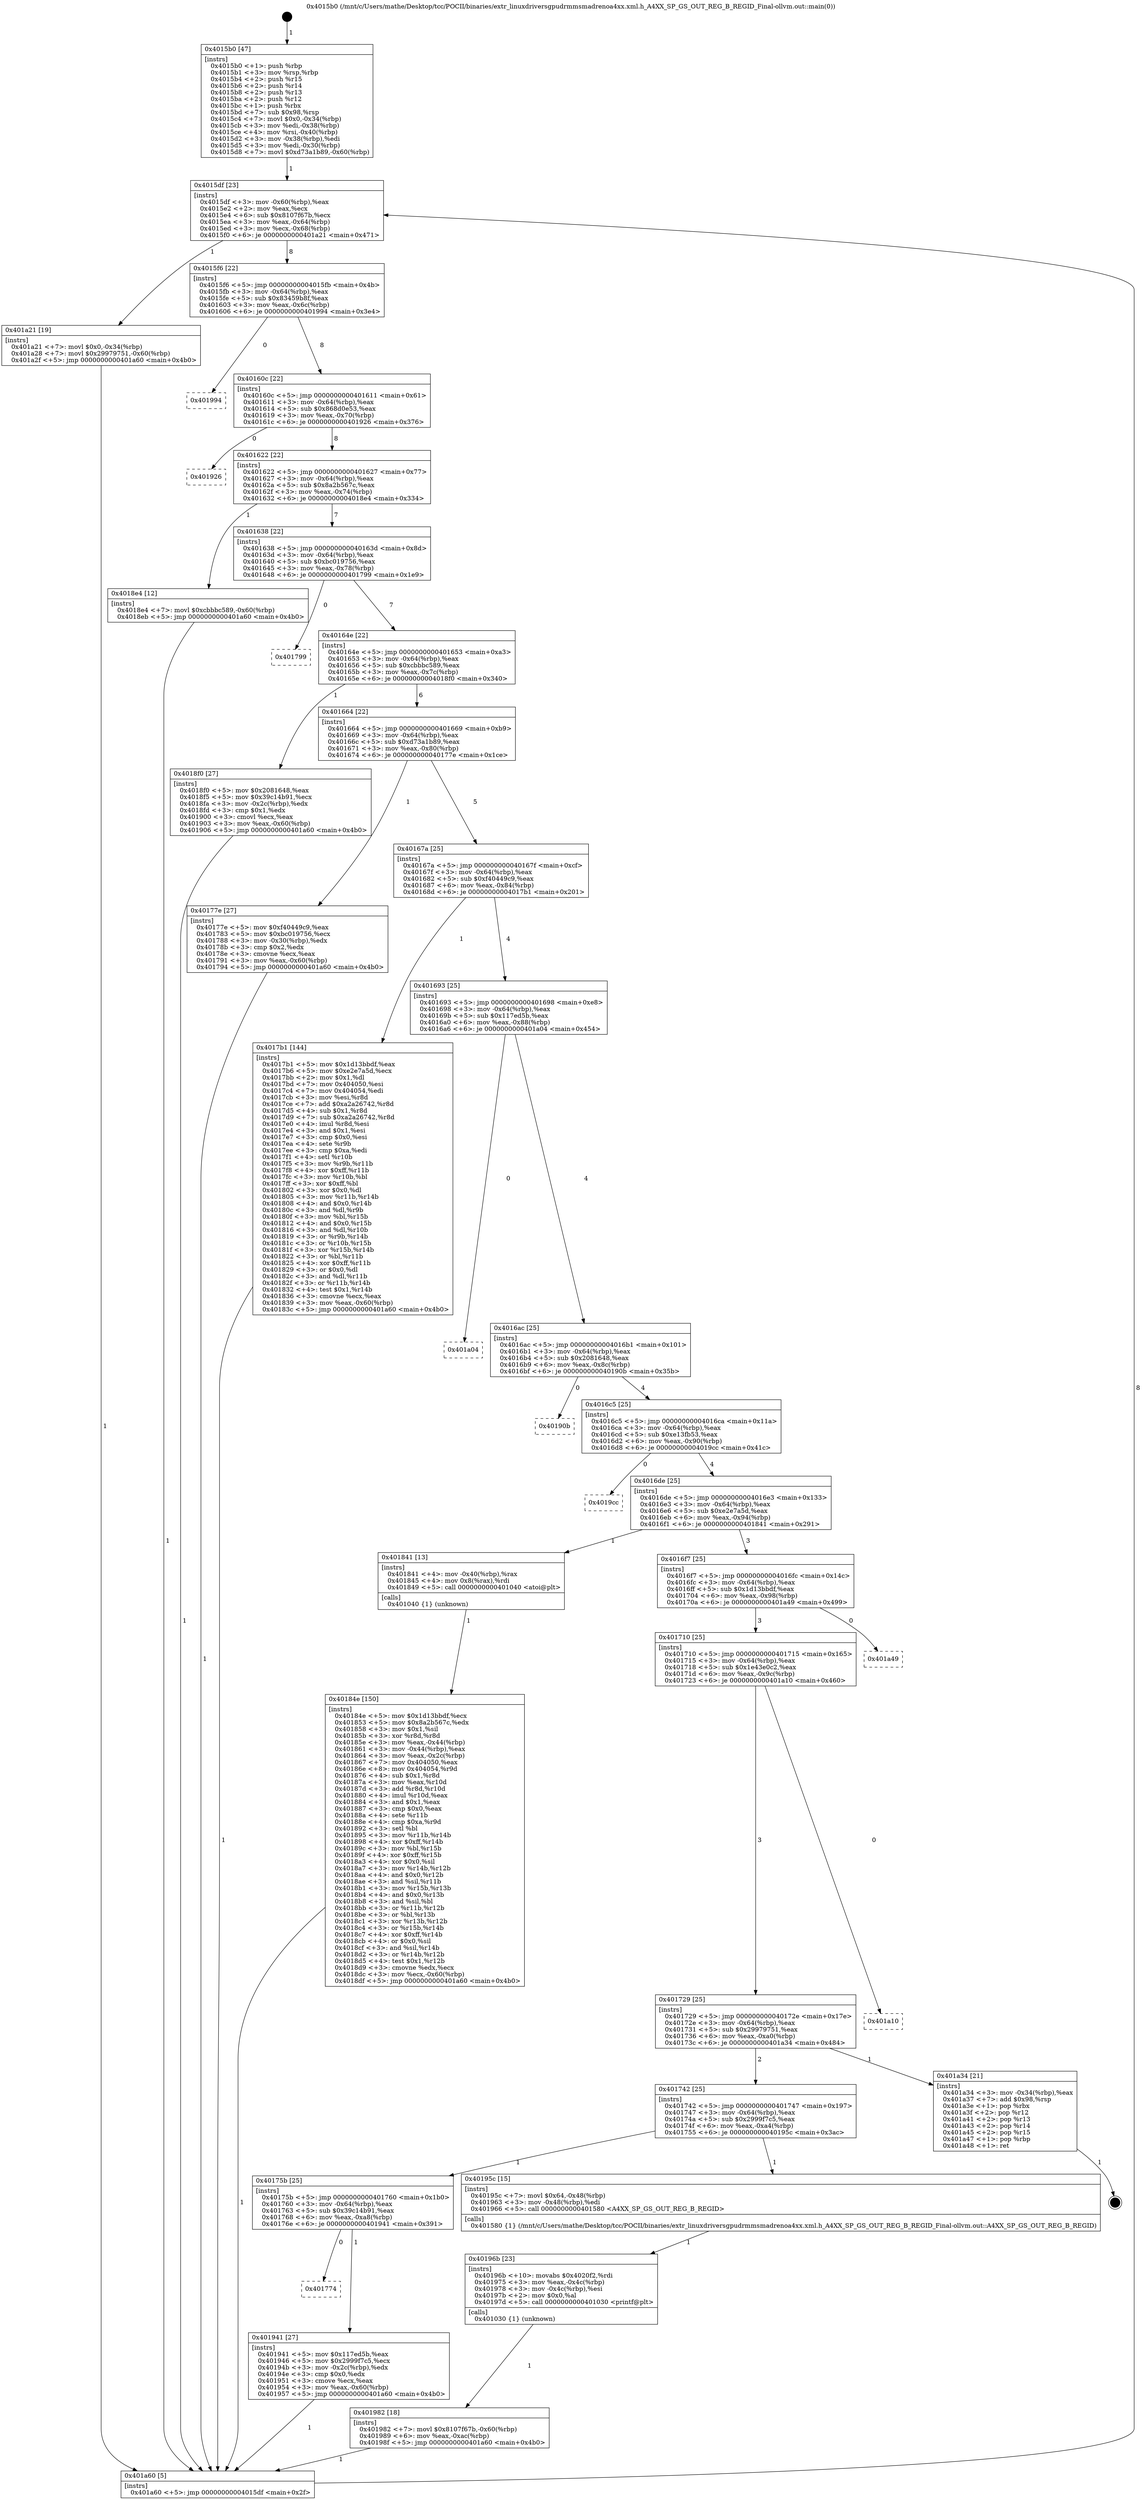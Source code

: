 digraph "0x4015b0" {
  label = "0x4015b0 (/mnt/c/Users/mathe/Desktop/tcc/POCII/binaries/extr_linuxdriversgpudrmmsmadrenoa4xx.xml.h_A4XX_SP_GS_OUT_REG_B_REGID_Final-ollvm.out::main(0))"
  labelloc = "t"
  node[shape=record]

  Entry [label="",width=0.3,height=0.3,shape=circle,fillcolor=black,style=filled]
  "0x4015df" [label="{
     0x4015df [23]\l
     | [instrs]\l
     &nbsp;&nbsp;0x4015df \<+3\>: mov -0x60(%rbp),%eax\l
     &nbsp;&nbsp;0x4015e2 \<+2\>: mov %eax,%ecx\l
     &nbsp;&nbsp;0x4015e4 \<+6\>: sub $0x8107f67b,%ecx\l
     &nbsp;&nbsp;0x4015ea \<+3\>: mov %eax,-0x64(%rbp)\l
     &nbsp;&nbsp;0x4015ed \<+3\>: mov %ecx,-0x68(%rbp)\l
     &nbsp;&nbsp;0x4015f0 \<+6\>: je 0000000000401a21 \<main+0x471\>\l
  }"]
  "0x401a21" [label="{
     0x401a21 [19]\l
     | [instrs]\l
     &nbsp;&nbsp;0x401a21 \<+7\>: movl $0x0,-0x34(%rbp)\l
     &nbsp;&nbsp;0x401a28 \<+7\>: movl $0x29979751,-0x60(%rbp)\l
     &nbsp;&nbsp;0x401a2f \<+5\>: jmp 0000000000401a60 \<main+0x4b0\>\l
  }"]
  "0x4015f6" [label="{
     0x4015f6 [22]\l
     | [instrs]\l
     &nbsp;&nbsp;0x4015f6 \<+5\>: jmp 00000000004015fb \<main+0x4b\>\l
     &nbsp;&nbsp;0x4015fb \<+3\>: mov -0x64(%rbp),%eax\l
     &nbsp;&nbsp;0x4015fe \<+5\>: sub $0x83459b8f,%eax\l
     &nbsp;&nbsp;0x401603 \<+3\>: mov %eax,-0x6c(%rbp)\l
     &nbsp;&nbsp;0x401606 \<+6\>: je 0000000000401994 \<main+0x3e4\>\l
  }"]
  Exit [label="",width=0.3,height=0.3,shape=circle,fillcolor=black,style=filled,peripheries=2]
  "0x401994" [label="{
     0x401994\l
  }", style=dashed]
  "0x40160c" [label="{
     0x40160c [22]\l
     | [instrs]\l
     &nbsp;&nbsp;0x40160c \<+5\>: jmp 0000000000401611 \<main+0x61\>\l
     &nbsp;&nbsp;0x401611 \<+3\>: mov -0x64(%rbp),%eax\l
     &nbsp;&nbsp;0x401614 \<+5\>: sub $0x868d0e53,%eax\l
     &nbsp;&nbsp;0x401619 \<+3\>: mov %eax,-0x70(%rbp)\l
     &nbsp;&nbsp;0x40161c \<+6\>: je 0000000000401926 \<main+0x376\>\l
  }"]
  "0x401982" [label="{
     0x401982 [18]\l
     | [instrs]\l
     &nbsp;&nbsp;0x401982 \<+7\>: movl $0x8107f67b,-0x60(%rbp)\l
     &nbsp;&nbsp;0x401989 \<+6\>: mov %eax,-0xac(%rbp)\l
     &nbsp;&nbsp;0x40198f \<+5\>: jmp 0000000000401a60 \<main+0x4b0\>\l
  }"]
  "0x401926" [label="{
     0x401926\l
  }", style=dashed]
  "0x401622" [label="{
     0x401622 [22]\l
     | [instrs]\l
     &nbsp;&nbsp;0x401622 \<+5\>: jmp 0000000000401627 \<main+0x77\>\l
     &nbsp;&nbsp;0x401627 \<+3\>: mov -0x64(%rbp),%eax\l
     &nbsp;&nbsp;0x40162a \<+5\>: sub $0x8a2b567c,%eax\l
     &nbsp;&nbsp;0x40162f \<+3\>: mov %eax,-0x74(%rbp)\l
     &nbsp;&nbsp;0x401632 \<+6\>: je 00000000004018e4 \<main+0x334\>\l
  }"]
  "0x40196b" [label="{
     0x40196b [23]\l
     | [instrs]\l
     &nbsp;&nbsp;0x40196b \<+10\>: movabs $0x4020f2,%rdi\l
     &nbsp;&nbsp;0x401975 \<+3\>: mov %eax,-0x4c(%rbp)\l
     &nbsp;&nbsp;0x401978 \<+3\>: mov -0x4c(%rbp),%esi\l
     &nbsp;&nbsp;0x40197b \<+2\>: mov $0x0,%al\l
     &nbsp;&nbsp;0x40197d \<+5\>: call 0000000000401030 \<printf@plt\>\l
     | [calls]\l
     &nbsp;&nbsp;0x401030 \{1\} (unknown)\l
  }"]
  "0x4018e4" [label="{
     0x4018e4 [12]\l
     | [instrs]\l
     &nbsp;&nbsp;0x4018e4 \<+7\>: movl $0xcbbbc589,-0x60(%rbp)\l
     &nbsp;&nbsp;0x4018eb \<+5\>: jmp 0000000000401a60 \<main+0x4b0\>\l
  }"]
  "0x401638" [label="{
     0x401638 [22]\l
     | [instrs]\l
     &nbsp;&nbsp;0x401638 \<+5\>: jmp 000000000040163d \<main+0x8d\>\l
     &nbsp;&nbsp;0x40163d \<+3\>: mov -0x64(%rbp),%eax\l
     &nbsp;&nbsp;0x401640 \<+5\>: sub $0xbc019756,%eax\l
     &nbsp;&nbsp;0x401645 \<+3\>: mov %eax,-0x78(%rbp)\l
     &nbsp;&nbsp;0x401648 \<+6\>: je 0000000000401799 \<main+0x1e9\>\l
  }"]
  "0x401774" [label="{
     0x401774\l
  }", style=dashed]
  "0x401799" [label="{
     0x401799\l
  }", style=dashed]
  "0x40164e" [label="{
     0x40164e [22]\l
     | [instrs]\l
     &nbsp;&nbsp;0x40164e \<+5\>: jmp 0000000000401653 \<main+0xa3\>\l
     &nbsp;&nbsp;0x401653 \<+3\>: mov -0x64(%rbp),%eax\l
     &nbsp;&nbsp;0x401656 \<+5\>: sub $0xcbbbc589,%eax\l
     &nbsp;&nbsp;0x40165b \<+3\>: mov %eax,-0x7c(%rbp)\l
     &nbsp;&nbsp;0x40165e \<+6\>: je 00000000004018f0 \<main+0x340\>\l
  }"]
  "0x401941" [label="{
     0x401941 [27]\l
     | [instrs]\l
     &nbsp;&nbsp;0x401941 \<+5\>: mov $0x117ed5b,%eax\l
     &nbsp;&nbsp;0x401946 \<+5\>: mov $0x2999f7c5,%ecx\l
     &nbsp;&nbsp;0x40194b \<+3\>: mov -0x2c(%rbp),%edx\l
     &nbsp;&nbsp;0x40194e \<+3\>: cmp $0x0,%edx\l
     &nbsp;&nbsp;0x401951 \<+3\>: cmove %ecx,%eax\l
     &nbsp;&nbsp;0x401954 \<+3\>: mov %eax,-0x60(%rbp)\l
     &nbsp;&nbsp;0x401957 \<+5\>: jmp 0000000000401a60 \<main+0x4b0\>\l
  }"]
  "0x4018f0" [label="{
     0x4018f0 [27]\l
     | [instrs]\l
     &nbsp;&nbsp;0x4018f0 \<+5\>: mov $0x2081648,%eax\l
     &nbsp;&nbsp;0x4018f5 \<+5\>: mov $0x39c14b91,%ecx\l
     &nbsp;&nbsp;0x4018fa \<+3\>: mov -0x2c(%rbp),%edx\l
     &nbsp;&nbsp;0x4018fd \<+3\>: cmp $0x1,%edx\l
     &nbsp;&nbsp;0x401900 \<+3\>: cmovl %ecx,%eax\l
     &nbsp;&nbsp;0x401903 \<+3\>: mov %eax,-0x60(%rbp)\l
     &nbsp;&nbsp;0x401906 \<+5\>: jmp 0000000000401a60 \<main+0x4b0\>\l
  }"]
  "0x401664" [label="{
     0x401664 [22]\l
     | [instrs]\l
     &nbsp;&nbsp;0x401664 \<+5\>: jmp 0000000000401669 \<main+0xb9\>\l
     &nbsp;&nbsp;0x401669 \<+3\>: mov -0x64(%rbp),%eax\l
     &nbsp;&nbsp;0x40166c \<+5\>: sub $0xd73a1b89,%eax\l
     &nbsp;&nbsp;0x401671 \<+3\>: mov %eax,-0x80(%rbp)\l
     &nbsp;&nbsp;0x401674 \<+6\>: je 000000000040177e \<main+0x1ce\>\l
  }"]
  "0x40175b" [label="{
     0x40175b [25]\l
     | [instrs]\l
     &nbsp;&nbsp;0x40175b \<+5\>: jmp 0000000000401760 \<main+0x1b0\>\l
     &nbsp;&nbsp;0x401760 \<+3\>: mov -0x64(%rbp),%eax\l
     &nbsp;&nbsp;0x401763 \<+5\>: sub $0x39c14b91,%eax\l
     &nbsp;&nbsp;0x401768 \<+6\>: mov %eax,-0xa8(%rbp)\l
     &nbsp;&nbsp;0x40176e \<+6\>: je 0000000000401941 \<main+0x391\>\l
  }"]
  "0x40177e" [label="{
     0x40177e [27]\l
     | [instrs]\l
     &nbsp;&nbsp;0x40177e \<+5\>: mov $0xf40449c9,%eax\l
     &nbsp;&nbsp;0x401783 \<+5\>: mov $0xbc019756,%ecx\l
     &nbsp;&nbsp;0x401788 \<+3\>: mov -0x30(%rbp),%edx\l
     &nbsp;&nbsp;0x40178b \<+3\>: cmp $0x2,%edx\l
     &nbsp;&nbsp;0x40178e \<+3\>: cmovne %ecx,%eax\l
     &nbsp;&nbsp;0x401791 \<+3\>: mov %eax,-0x60(%rbp)\l
     &nbsp;&nbsp;0x401794 \<+5\>: jmp 0000000000401a60 \<main+0x4b0\>\l
  }"]
  "0x40167a" [label="{
     0x40167a [25]\l
     | [instrs]\l
     &nbsp;&nbsp;0x40167a \<+5\>: jmp 000000000040167f \<main+0xcf\>\l
     &nbsp;&nbsp;0x40167f \<+3\>: mov -0x64(%rbp),%eax\l
     &nbsp;&nbsp;0x401682 \<+5\>: sub $0xf40449c9,%eax\l
     &nbsp;&nbsp;0x401687 \<+6\>: mov %eax,-0x84(%rbp)\l
     &nbsp;&nbsp;0x40168d \<+6\>: je 00000000004017b1 \<main+0x201\>\l
  }"]
  "0x401a60" [label="{
     0x401a60 [5]\l
     | [instrs]\l
     &nbsp;&nbsp;0x401a60 \<+5\>: jmp 00000000004015df \<main+0x2f\>\l
  }"]
  "0x4015b0" [label="{
     0x4015b0 [47]\l
     | [instrs]\l
     &nbsp;&nbsp;0x4015b0 \<+1\>: push %rbp\l
     &nbsp;&nbsp;0x4015b1 \<+3\>: mov %rsp,%rbp\l
     &nbsp;&nbsp;0x4015b4 \<+2\>: push %r15\l
     &nbsp;&nbsp;0x4015b6 \<+2\>: push %r14\l
     &nbsp;&nbsp;0x4015b8 \<+2\>: push %r13\l
     &nbsp;&nbsp;0x4015ba \<+2\>: push %r12\l
     &nbsp;&nbsp;0x4015bc \<+1\>: push %rbx\l
     &nbsp;&nbsp;0x4015bd \<+7\>: sub $0x98,%rsp\l
     &nbsp;&nbsp;0x4015c4 \<+7\>: movl $0x0,-0x34(%rbp)\l
     &nbsp;&nbsp;0x4015cb \<+3\>: mov %edi,-0x38(%rbp)\l
     &nbsp;&nbsp;0x4015ce \<+4\>: mov %rsi,-0x40(%rbp)\l
     &nbsp;&nbsp;0x4015d2 \<+3\>: mov -0x38(%rbp),%edi\l
     &nbsp;&nbsp;0x4015d5 \<+3\>: mov %edi,-0x30(%rbp)\l
     &nbsp;&nbsp;0x4015d8 \<+7\>: movl $0xd73a1b89,-0x60(%rbp)\l
  }"]
  "0x40195c" [label="{
     0x40195c [15]\l
     | [instrs]\l
     &nbsp;&nbsp;0x40195c \<+7\>: movl $0x64,-0x48(%rbp)\l
     &nbsp;&nbsp;0x401963 \<+3\>: mov -0x48(%rbp),%edi\l
     &nbsp;&nbsp;0x401966 \<+5\>: call 0000000000401580 \<A4XX_SP_GS_OUT_REG_B_REGID\>\l
     | [calls]\l
     &nbsp;&nbsp;0x401580 \{1\} (/mnt/c/Users/mathe/Desktop/tcc/POCII/binaries/extr_linuxdriversgpudrmmsmadrenoa4xx.xml.h_A4XX_SP_GS_OUT_REG_B_REGID_Final-ollvm.out::A4XX_SP_GS_OUT_REG_B_REGID)\l
  }"]
  "0x4017b1" [label="{
     0x4017b1 [144]\l
     | [instrs]\l
     &nbsp;&nbsp;0x4017b1 \<+5\>: mov $0x1d13bbdf,%eax\l
     &nbsp;&nbsp;0x4017b6 \<+5\>: mov $0xe2e7a5d,%ecx\l
     &nbsp;&nbsp;0x4017bb \<+2\>: mov $0x1,%dl\l
     &nbsp;&nbsp;0x4017bd \<+7\>: mov 0x404050,%esi\l
     &nbsp;&nbsp;0x4017c4 \<+7\>: mov 0x404054,%edi\l
     &nbsp;&nbsp;0x4017cb \<+3\>: mov %esi,%r8d\l
     &nbsp;&nbsp;0x4017ce \<+7\>: add $0xa2a26742,%r8d\l
     &nbsp;&nbsp;0x4017d5 \<+4\>: sub $0x1,%r8d\l
     &nbsp;&nbsp;0x4017d9 \<+7\>: sub $0xa2a26742,%r8d\l
     &nbsp;&nbsp;0x4017e0 \<+4\>: imul %r8d,%esi\l
     &nbsp;&nbsp;0x4017e4 \<+3\>: and $0x1,%esi\l
     &nbsp;&nbsp;0x4017e7 \<+3\>: cmp $0x0,%esi\l
     &nbsp;&nbsp;0x4017ea \<+4\>: sete %r9b\l
     &nbsp;&nbsp;0x4017ee \<+3\>: cmp $0xa,%edi\l
     &nbsp;&nbsp;0x4017f1 \<+4\>: setl %r10b\l
     &nbsp;&nbsp;0x4017f5 \<+3\>: mov %r9b,%r11b\l
     &nbsp;&nbsp;0x4017f8 \<+4\>: xor $0xff,%r11b\l
     &nbsp;&nbsp;0x4017fc \<+3\>: mov %r10b,%bl\l
     &nbsp;&nbsp;0x4017ff \<+3\>: xor $0xff,%bl\l
     &nbsp;&nbsp;0x401802 \<+3\>: xor $0x0,%dl\l
     &nbsp;&nbsp;0x401805 \<+3\>: mov %r11b,%r14b\l
     &nbsp;&nbsp;0x401808 \<+4\>: and $0x0,%r14b\l
     &nbsp;&nbsp;0x40180c \<+3\>: and %dl,%r9b\l
     &nbsp;&nbsp;0x40180f \<+3\>: mov %bl,%r15b\l
     &nbsp;&nbsp;0x401812 \<+4\>: and $0x0,%r15b\l
     &nbsp;&nbsp;0x401816 \<+3\>: and %dl,%r10b\l
     &nbsp;&nbsp;0x401819 \<+3\>: or %r9b,%r14b\l
     &nbsp;&nbsp;0x40181c \<+3\>: or %r10b,%r15b\l
     &nbsp;&nbsp;0x40181f \<+3\>: xor %r15b,%r14b\l
     &nbsp;&nbsp;0x401822 \<+3\>: or %bl,%r11b\l
     &nbsp;&nbsp;0x401825 \<+4\>: xor $0xff,%r11b\l
     &nbsp;&nbsp;0x401829 \<+3\>: or $0x0,%dl\l
     &nbsp;&nbsp;0x40182c \<+3\>: and %dl,%r11b\l
     &nbsp;&nbsp;0x40182f \<+3\>: or %r11b,%r14b\l
     &nbsp;&nbsp;0x401832 \<+4\>: test $0x1,%r14b\l
     &nbsp;&nbsp;0x401836 \<+3\>: cmovne %ecx,%eax\l
     &nbsp;&nbsp;0x401839 \<+3\>: mov %eax,-0x60(%rbp)\l
     &nbsp;&nbsp;0x40183c \<+5\>: jmp 0000000000401a60 \<main+0x4b0\>\l
  }"]
  "0x401693" [label="{
     0x401693 [25]\l
     | [instrs]\l
     &nbsp;&nbsp;0x401693 \<+5\>: jmp 0000000000401698 \<main+0xe8\>\l
     &nbsp;&nbsp;0x401698 \<+3\>: mov -0x64(%rbp),%eax\l
     &nbsp;&nbsp;0x40169b \<+5\>: sub $0x117ed5b,%eax\l
     &nbsp;&nbsp;0x4016a0 \<+6\>: mov %eax,-0x88(%rbp)\l
     &nbsp;&nbsp;0x4016a6 \<+6\>: je 0000000000401a04 \<main+0x454\>\l
  }"]
  "0x401742" [label="{
     0x401742 [25]\l
     | [instrs]\l
     &nbsp;&nbsp;0x401742 \<+5\>: jmp 0000000000401747 \<main+0x197\>\l
     &nbsp;&nbsp;0x401747 \<+3\>: mov -0x64(%rbp),%eax\l
     &nbsp;&nbsp;0x40174a \<+5\>: sub $0x2999f7c5,%eax\l
     &nbsp;&nbsp;0x40174f \<+6\>: mov %eax,-0xa4(%rbp)\l
     &nbsp;&nbsp;0x401755 \<+6\>: je 000000000040195c \<main+0x3ac\>\l
  }"]
  "0x401a04" [label="{
     0x401a04\l
  }", style=dashed]
  "0x4016ac" [label="{
     0x4016ac [25]\l
     | [instrs]\l
     &nbsp;&nbsp;0x4016ac \<+5\>: jmp 00000000004016b1 \<main+0x101\>\l
     &nbsp;&nbsp;0x4016b1 \<+3\>: mov -0x64(%rbp),%eax\l
     &nbsp;&nbsp;0x4016b4 \<+5\>: sub $0x2081648,%eax\l
     &nbsp;&nbsp;0x4016b9 \<+6\>: mov %eax,-0x8c(%rbp)\l
     &nbsp;&nbsp;0x4016bf \<+6\>: je 000000000040190b \<main+0x35b\>\l
  }"]
  "0x401a34" [label="{
     0x401a34 [21]\l
     | [instrs]\l
     &nbsp;&nbsp;0x401a34 \<+3\>: mov -0x34(%rbp),%eax\l
     &nbsp;&nbsp;0x401a37 \<+7\>: add $0x98,%rsp\l
     &nbsp;&nbsp;0x401a3e \<+1\>: pop %rbx\l
     &nbsp;&nbsp;0x401a3f \<+2\>: pop %r12\l
     &nbsp;&nbsp;0x401a41 \<+2\>: pop %r13\l
     &nbsp;&nbsp;0x401a43 \<+2\>: pop %r14\l
     &nbsp;&nbsp;0x401a45 \<+2\>: pop %r15\l
     &nbsp;&nbsp;0x401a47 \<+1\>: pop %rbp\l
     &nbsp;&nbsp;0x401a48 \<+1\>: ret\l
  }"]
  "0x40190b" [label="{
     0x40190b\l
  }", style=dashed]
  "0x4016c5" [label="{
     0x4016c5 [25]\l
     | [instrs]\l
     &nbsp;&nbsp;0x4016c5 \<+5\>: jmp 00000000004016ca \<main+0x11a\>\l
     &nbsp;&nbsp;0x4016ca \<+3\>: mov -0x64(%rbp),%eax\l
     &nbsp;&nbsp;0x4016cd \<+5\>: sub $0xe13fb53,%eax\l
     &nbsp;&nbsp;0x4016d2 \<+6\>: mov %eax,-0x90(%rbp)\l
     &nbsp;&nbsp;0x4016d8 \<+6\>: je 00000000004019cc \<main+0x41c\>\l
  }"]
  "0x401729" [label="{
     0x401729 [25]\l
     | [instrs]\l
     &nbsp;&nbsp;0x401729 \<+5\>: jmp 000000000040172e \<main+0x17e\>\l
     &nbsp;&nbsp;0x40172e \<+3\>: mov -0x64(%rbp),%eax\l
     &nbsp;&nbsp;0x401731 \<+5\>: sub $0x29979751,%eax\l
     &nbsp;&nbsp;0x401736 \<+6\>: mov %eax,-0xa0(%rbp)\l
     &nbsp;&nbsp;0x40173c \<+6\>: je 0000000000401a34 \<main+0x484\>\l
  }"]
  "0x4019cc" [label="{
     0x4019cc\l
  }", style=dashed]
  "0x4016de" [label="{
     0x4016de [25]\l
     | [instrs]\l
     &nbsp;&nbsp;0x4016de \<+5\>: jmp 00000000004016e3 \<main+0x133\>\l
     &nbsp;&nbsp;0x4016e3 \<+3\>: mov -0x64(%rbp),%eax\l
     &nbsp;&nbsp;0x4016e6 \<+5\>: sub $0xe2e7a5d,%eax\l
     &nbsp;&nbsp;0x4016eb \<+6\>: mov %eax,-0x94(%rbp)\l
     &nbsp;&nbsp;0x4016f1 \<+6\>: je 0000000000401841 \<main+0x291\>\l
  }"]
  "0x401a10" [label="{
     0x401a10\l
  }", style=dashed]
  "0x401841" [label="{
     0x401841 [13]\l
     | [instrs]\l
     &nbsp;&nbsp;0x401841 \<+4\>: mov -0x40(%rbp),%rax\l
     &nbsp;&nbsp;0x401845 \<+4\>: mov 0x8(%rax),%rdi\l
     &nbsp;&nbsp;0x401849 \<+5\>: call 0000000000401040 \<atoi@plt\>\l
     | [calls]\l
     &nbsp;&nbsp;0x401040 \{1\} (unknown)\l
  }"]
  "0x4016f7" [label="{
     0x4016f7 [25]\l
     | [instrs]\l
     &nbsp;&nbsp;0x4016f7 \<+5\>: jmp 00000000004016fc \<main+0x14c\>\l
     &nbsp;&nbsp;0x4016fc \<+3\>: mov -0x64(%rbp),%eax\l
     &nbsp;&nbsp;0x4016ff \<+5\>: sub $0x1d13bbdf,%eax\l
     &nbsp;&nbsp;0x401704 \<+6\>: mov %eax,-0x98(%rbp)\l
     &nbsp;&nbsp;0x40170a \<+6\>: je 0000000000401a49 \<main+0x499\>\l
  }"]
  "0x40184e" [label="{
     0x40184e [150]\l
     | [instrs]\l
     &nbsp;&nbsp;0x40184e \<+5\>: mov $0x1d13bbdf,%ecx\l
     &nbsp;&nbsp;0x401853 \<+5\>: mov $0x8a2b567c,%edx\l
     &nbsp;&nbsp;0x401858 \<+3\>: mov $0x1,%sil\l
     &nbsp;&nbsp;0x40185b \<+3\>: xor %r8d,%r8d\l
     &nbsp;&nbsp;0x40185e \<+3\>: mov %eax,-0x44(%rbp)\l
     &nbsp;&nbsp;0x401861 \<+3\>: mov -0x44(%rbp),%eax\l
     &nbsp;&nbsp;0x401864 \<+3\>: mov %eax,-0x2c(%rbp)\l
     &nbsp;&nbsp;0x401867 \<+7\>: mov 0x404050,%eax\l
     &nbsp;&nbsp;0x40186e \<+8\>: mov 0x404054,%r9d\l
     &nbsp;&nbsp;0x401876 \<+4\>: sub $0x1,%r8d\l
     &nbsp;&nbsp;0x40187a \<+3\>: mov %eax,%r10d\l
     &nbsp;&nbsp;0x40187d \<+3\>: add %r8d,%r10d\l
     &nbsp;&nbsp;0x401880 \<+4\>: imul %r10d,%eax\l
     &nbsp;&nbsp;0x401884 \<+3\>: and $0x1,%eax\l
     &nbsp;&nbsp;0x401887 \<+3\>: cmp $0x0,%eax\l
     &nbsp;&nbsp;0x40188a \<+4\>: sete %r11b\l
     &nbsp;&nbsp;0x40188e \<+4\>: cmp $0xa,%r9d\l
     &nbsp;&nbsp;0x401892 \<+3\>: setl %bl\l
     &nbsp;&nbsp;0x401895 \<+3\>: mov %r11b,%r14b\l
     &nbsp;&nbsp;0x401898 \<+4\>: xor $0xff,%r14b\l
     &nbsp;&nbsp;0x40189c \<+3\>: mov %bl,%r15b\l
     &nbsp;&nbsp;0x40189f \<+4\>: xor $0xff,%r15b\l
     &nbsp;&nbsp;0x4018a3 \<+4\>: xor $0x0,%sil\l
     &nbsp;&nbsp;0x4018a7 \<+3\>: mov %r14b,%r12b\l
     &nbsp;&nbsp;0x4018aa \<+4\>: and $0x0,%r12b\l
     &nbsp;&nbsp;0x4018ae \<+3\>: and %sil,%r11b\l
     &nbsp;&nbsp;0x4018b1 \<+3\>: mov %r15b,%r13b\l
     &nbsp;&nbsp;0x4018b4 \<+4\>: and $0x0,%r13b\l
     &nbsp;&nbsp;0x4018b8 \<+3\>: and %sil,%bl\l
     &nbsp;&nbsp;0x4018bb \<+3\>: or %r11b,%r12b\l
     &nbsp;&nbsp;0x4018be \<+3\>: or %bl,%r13b\l
     &nbsp;&nbsp;0x4018c1 \<+3\>: xor %r13b,%r12b\l
     &nbsp;&nbsp;0x4018c4 \<+3\>: or %r15b,%r14b\l
     &nbsp;&nbsp;0x4018c7 \<+4\>: xor $0xff,%r14b\l
     &nbsp;&nbsp;0x4018cb \<+4\>: or $0x0,%sil\l
     &nbsp;&nbsp;0x4018cf \<+3\>: and %sil,%r14b\l
     &nbsp;&nbsp;0x4018d2 \<+3\>: or %r14b,%r12b\l
     &nbsp;&nbsp;0x4018d5 \<+4\>: test $0x1,%r12b\l
     &nbsp;&nbsp;0x4018d9 \<+3\>: cmovne %edx,%ecx\l
     &nbsp;&nbsp;0x4018dc \<+3\>: mov %ecx,-0x60(%rbp)\l
     &nbsp;&nbsp;0x4018df \<+5\>: jmp 0000000000401a60 \<main+0x4b0\>\l
  }"]
  "0x401710" [label="{
     0x401710 [25]\l
     | [instrs]\l
     &nbsp;&nbsp;0x401710 \<+5\>: jmp 0000000000401715 \<main+0x165\>\l
     &nbsp;&nbsp;0x401715 \<+3\>: mov -0x64(%rbp),%eax\l
     &nbsp;&nbsp;0x401718 \<+5\>: sub $0x1e43e0c2,%eax\l
     &nbsp;&nbsp;0x40171d \<+6\>: mov %eax,-0x9c(%rbp)\l
     &nbsp;&nbsp;0x401723 \<+6\>: je 0000000000401a10 \<main+0x460\>\l
  }"]
  "0x401a49" [label="{
     0x401a49\l
  }", style=dashed]
  Entry -> "0x4015b0" [label=" 1"]
  "0x4015df" -> "0x401a21" [label=" 1"]
  "0x4015df" -> "0x4015f6" [label=" 8"]
  "0x401a34" -> Exit [label=" 1"]
  "0x4015f6" -> "0x401994" [label=" 0"]
  "0x4015f6" -> "0x40160c" [label=" 8"]
  "0x401a21" -> "0x401a60" [label=" 1"]
  "0x40160c" -> "0x401926" [label=" 0"]
  "0x40160c" -> "0x401622" [label=" 8"]
  "0x401982" -> "0x401a60" [label=" 1"]
  "0x401622" -> "0x4018e4" [label=" 1"]
  "0x401622" -> "0x401638" [label=" 7"]
  "0x40196b" -> "0x401982" [label=" 1"]
  "0x401638" -> "0x401799" [label=" 0"]
  "0x401638" -> "0x40164e" [label=" 7"]
  "0x40195c" -> "0x40196b" [label=" 1"]
  "0x40164e" -> "0x4018f0" [label=" 1"]
  "0x40164e" -> "0x401664" [label=" 6"]
  "0x401941" -> "0x401a60" [label=" 1"]
  "0x401664" -> "0x40177e" [label=" 1"]
  "0x401664" -> "0x40167a" [label=" 5"]
  "0x40177e" -> "0x401a60" [label=" 1"]
  "0x4015b0" -> "0x4015df" [label=" 1"]
  "0x401a60" -> "0x4015df" [label=" 8"]
  "0x40175b" -> "0x401941" [label=" 1"]
  "0x40167a" -> "0x4017b1" [label=" 1"]
  "0x40167a" -> "0x401693" [label=" 4"]
  "0x4017b1" -> "0x401a60" [label=" 1"]
  "0x40175b" -> "0x401774" [label=" 0"]
  "0x401693" -> "0x401a04" [label=" 0"]
  "0x401693" -> "0x4016ac" [label=" 4"]
  "0x401742" -> "0x40195c" [label=" 1"]
  "0x4016ac" -> "0x40190b" [label=" 0"]
  "0x4016ac" -> "0x4016c5" [label=" 4"]
  "0x401742" -> "0x40175b" [label=" 1"]
  "0x4016c5" -> "0x4019cc" [label=" 0"]
  "0x4016c5" -> "0x4016de" [label=" 4"]
  "0x401729" -> "0x401a34" [label=" 1"]
  "0x4016de" -> "0x401841" [label=" 1"]
  "0x4016de" -> "0x4016f7" [label=" 3"]
  "0x401841" -> "0x40184e" [label=" 1"]
  "0x40184e" -> "0x401a60" [label=" 1"]
  "0x4018e4" -> "0x401a60" [label=" 1"]
  "0x4018f0" -> "0x401a60" [label=" 1"]
  "0x401729" -> "0x401742" [label=" 2"]
  "0x4016f7" -> "0x401a49" [label=" 0"]
  "0x4016f7" -> "0x401710" [label=" 3"]
  "0x401710" -> "0x401729" [label=" 3"]
  "0x401710" -> "0x401a10" [label=" 0"]
}
